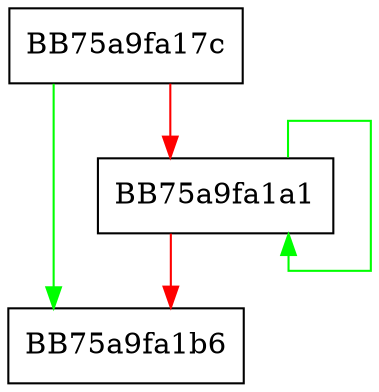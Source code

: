 digraph _Put {
  node [shape="box"];
  graph [splines=ortho];
  BB75a9fa17c -> BB75a9fa1b6 [color="green"];
  BB75a9fa17c -> BB75a9fa1a1 [color="red"];
  BB75a9fa1a1 -> BB75a9fa1a1 [color="green"];
  BB75a9fa1a1 -> BB75a9fa1b6 [color="red"];
}